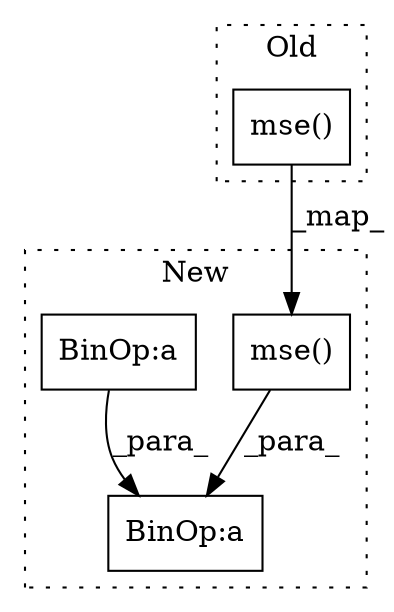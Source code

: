 digraph G {
subgraph cluster0 {
1 [label="mse()" a="75" s="10170,10188" l="9,1" shape="box"];
label = "Old";
style="dotted";
}
subgraph cluster1 {
2 [label="mse()" a="75" s="10013,10031" l="9,1" shape="box"];
3 [label="BinOp:a" a="82" s="10032" l="3" shape="box"];
4 [label="BinOp:a" a="82" s="9973" l="3" shape="box"];
label = "New";
style="dotted";
}
1 -> 2 [label="_map_"];
2 -> 3 [label="_para_"];
4 -> 3 [label="_para_"];
}